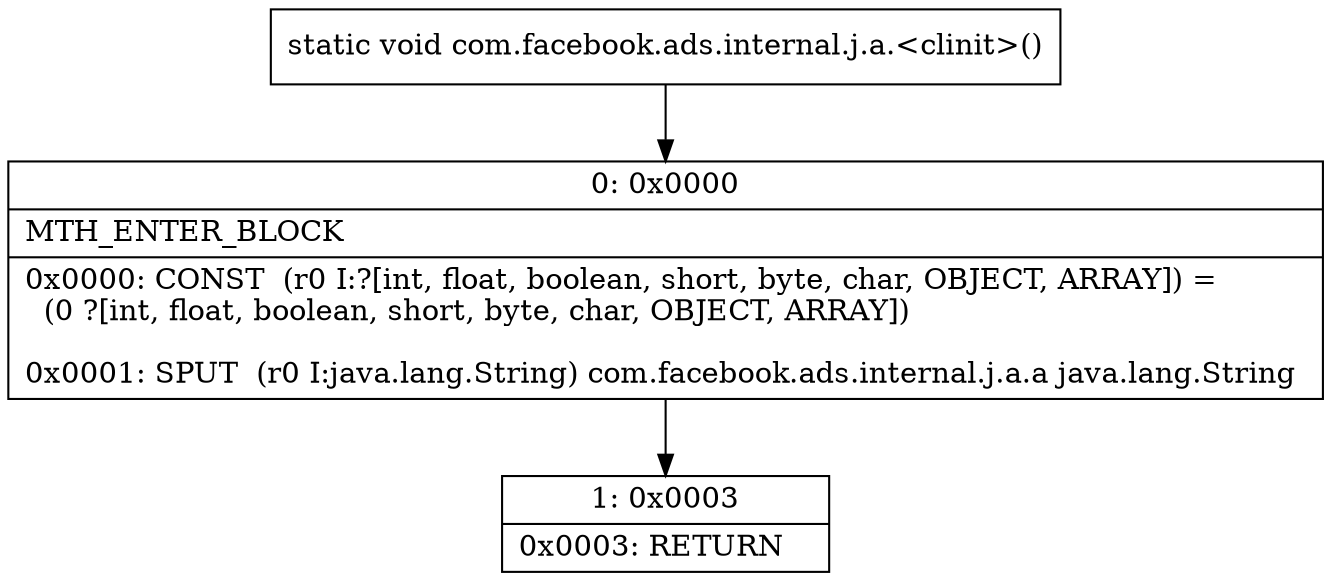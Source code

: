 digraph "CFG forcom.facebook.ads.internal.j.a.\<clinit\>()V" {
Node_0 [shape=record,label="{0\:\ 0x0000|MTH_ENTER_BLOCK\l|0x0000: CONST  (r0 I:?[int, float, boolean, short, byte, char, OBJECT, ARRAY]) = \l  (0 ?[int, float, boolean, short, byte, char, OBJECT, ARRAY])\l \l0x0001: SPUT  (r0 I:java.lang.String) com.facebook.ads.internal.j.a.a java.lang.String \l}"];
Node_1 [shape=record,label="{1\:\ 0x0003|0x0003: RETURN   \l}"];
MethodNode[shape=record,label="{static void com.facebook.ads.internal.j.a.\<clinit\>() }"];
MethodNode -> Node_0;
Node_0 -> Node_1;
}

